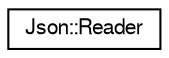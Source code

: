 digraph "Graphical Class Hierarchy"
{
  edge [fontname="FreeSans",fontsize="10",labelfontname="FreeSans",labelfontsize="10"];
  node [fontname="FreeSans",fontsize="10",shape=record];
  rankdir="LR";
  Node1 [label="Json::Reader",height=0.2,width=0.4,color="black", fillcolor="white", style="filled",URL="$class_json_1_1_reader.html",tooltip="Unserialize a JSON document into a Value. "];
}
